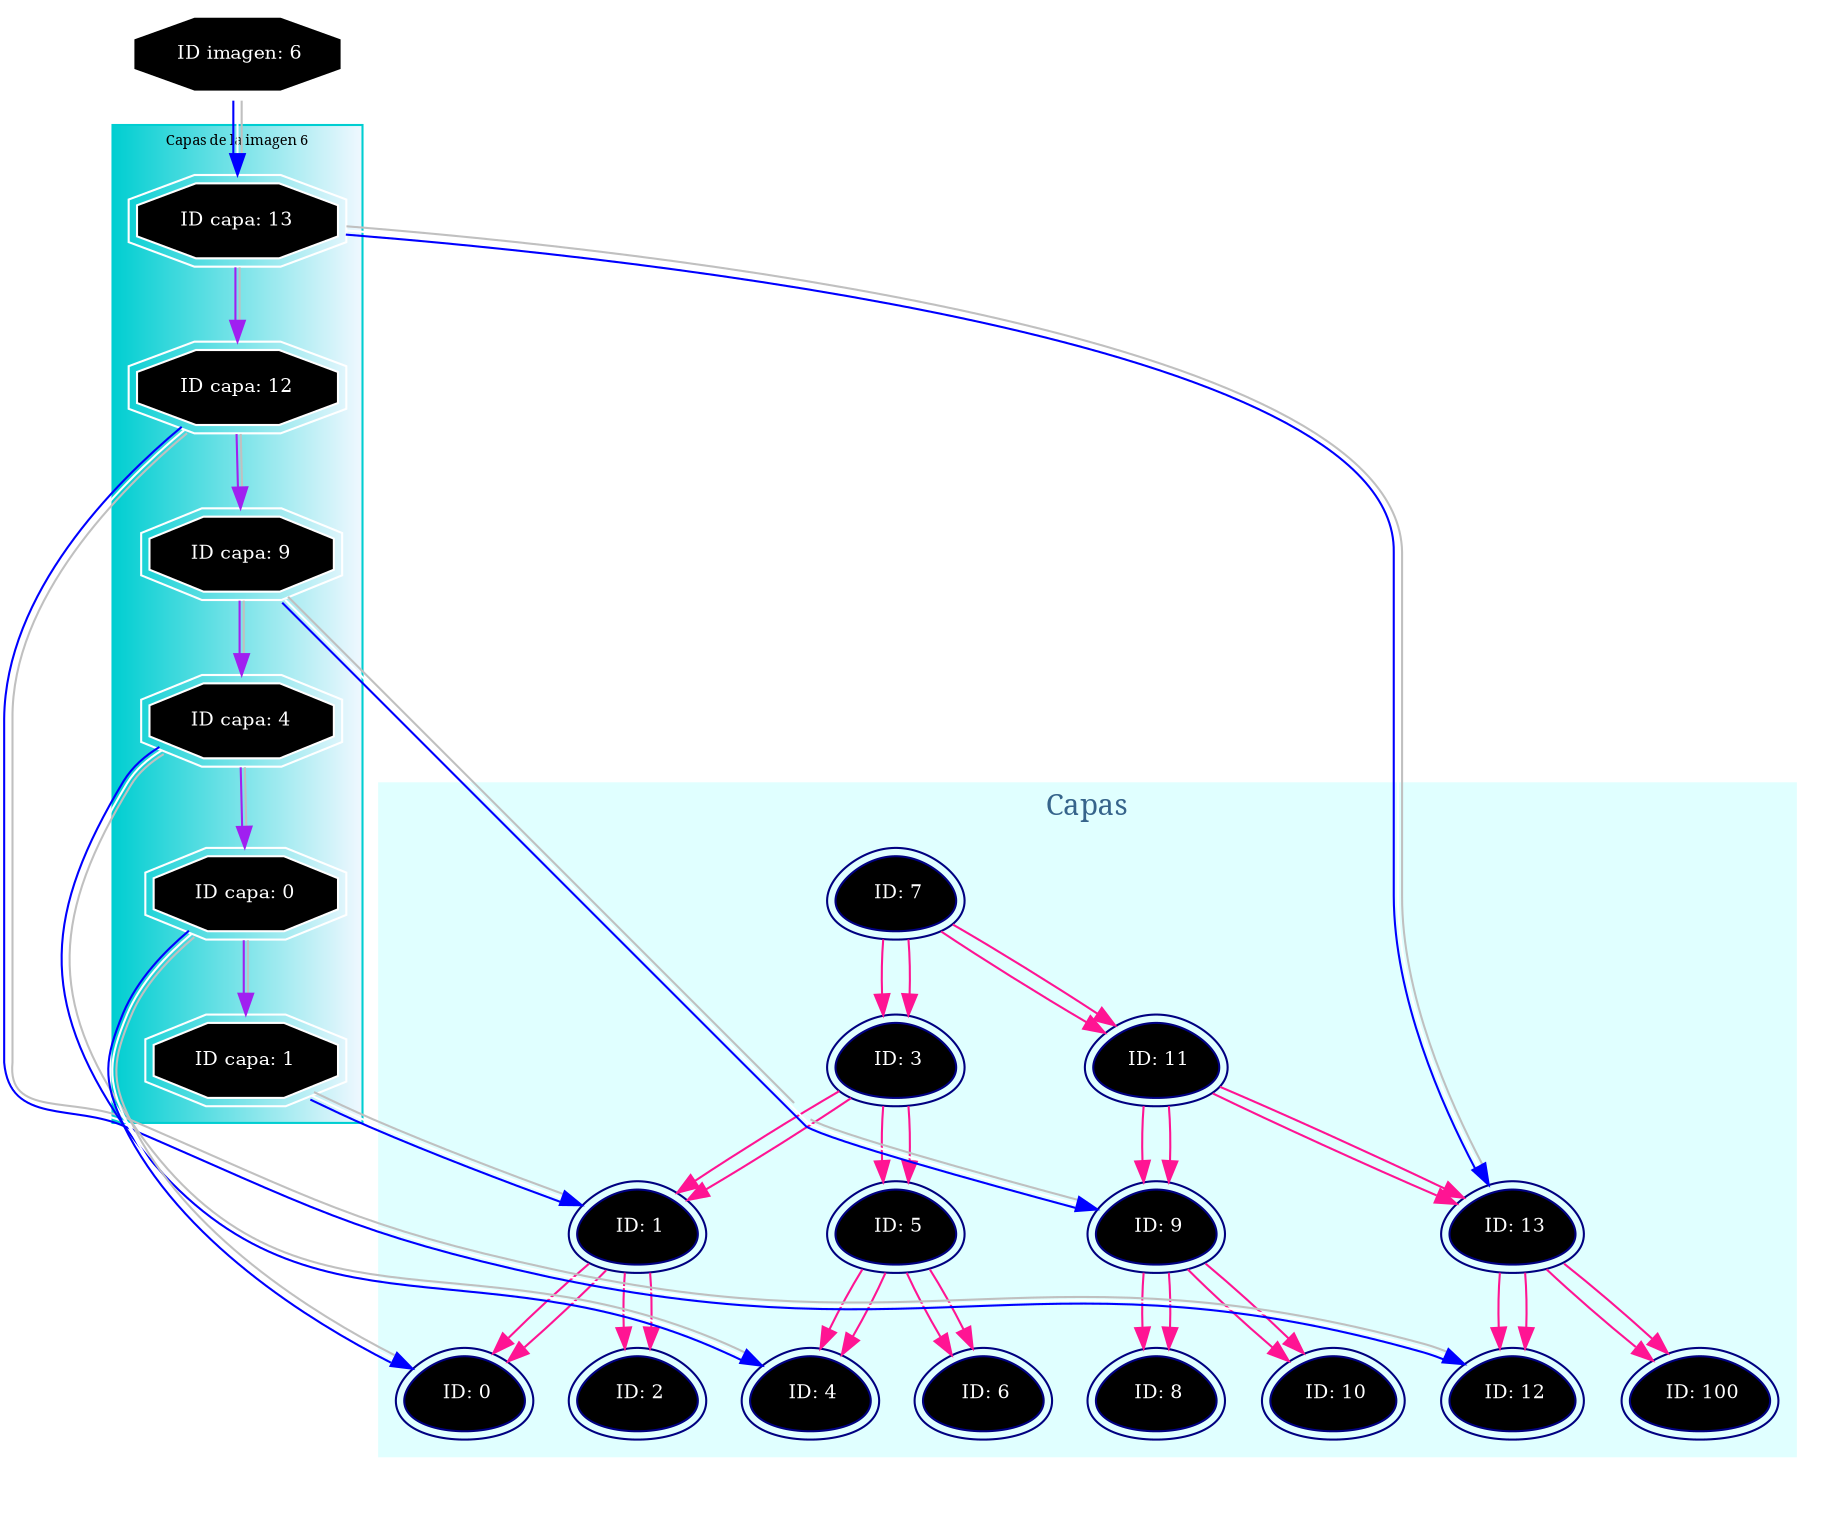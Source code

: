 digraph imagen_id_6
{
	graph[color = "indigo:hotpink2", fontcolor = "white", fontname = serif, style = filled, label = "Imagen 6"];
	node[shape = tripleoctagon, style = filled, color = white, fillcolor = black, fontcolor = white, peripheries = 2];
	edge[color = "blue:white:grey"];


		_imagen_6[fillcolor = black, fontcolor = white, label = <<FONT POINT-SIZE = "9"> ID imagen: 6</FONT>>]
	subgraph cluster_abb
	{
	graph[color = "lightcyan", fontcolor = "steelblue4", fontname = serif, style = filled, label = "Capas"];
	node[shape = egg, style = filled, color = navyblue, fontcolor = white, peripheries = 2];
	edge[color = deeppink];

		0[label = <<FONT POINT-SIZE = "9"> ID: 0</FONT>>]
		0
		1[label = <<FONT POINT-SIZE = "9"> ID: 1</FONT>>]
		0[label = <<FONT POINT-SIZE = "9"> ID: 0</FONT>>]
		1->0
		1[label = <<FONT POINT-SIZE = "9"> ID: 1</FONT>>]
		2[label = <<FONT POINT-SIZE = "9"> ID: 2</FONT>>]
		1->2

		2[label = <<FONT POINT-SIZE = "9"> ID: 2</FONT>>]
		2
		3[label = <<FONT POINT-SIZE = "9"> ID: 3</FONT>>]
		1[label = <<FONT POINT-SIZE = "9"> ID: 1</FONT>>]
		3->1
		3[label = <<FONT POINT-SIZE = "9"> ID: 3</FONT>>]
		5[label = <<FONT POINT-SIZE = "9"> ID: 5</FONT>>]
		3->5

		4[label = <<FONT POINT-SIZE = "9"> ID: 4</FONT>>]
		4
		5[label = <<FONT POINT-SIZE = "9"> ID: 5</FONT>>]
		4[label = <<FONT POINT-SIZE = "9"> ID: 4</FONT>>]
		5->4
		5[label = <<FONT POINT-SIZE = "9"> ID: 5</FONT>>]
		6[label = <<FONT POINT-SIZE = "9"> ID: 6</FONT>>]
		5->6

		6[label = <<FONT POINT-SIZE = "9"> ID: 6</FONT>>]
		6
		7[label = <<FONT POINT-SIZE = "9"> ID: 7</FONT>>]
		3[label = <<FONT POINT-SIZE = "9"> ID: 3</FONT>>]
		7->3
		7[label = <<FONT POINT-SIZE = "9"> ID: 7</FONT>>]
		11[label = <<FONT POINT-SIZE = "9"> ID: 11</FONT>>]
		7->11

		8[label = <<FONT POINT-SIZE = "9"> ID: 8</FONT>>]
		8
		9[label = <<FONT POINT-SIZE = "9"> ID: 9</FONT>>]
		8[label = <<FONT POINT-SIZE = "9"> ID: 8</FONT>>]
		9->8
		9[label = <<FONT POINT-SIZE = "9"> ID: 9</FONT>>]
		10[label = <<FONT POINT-SIZE = "9"> ID: 10</FONT>>]
		9->10

		10[label = <<FONT POINT-SIZE = "9"> ID: 10</FONT>>]
		10
		11[label = <<FONT POINT-SIZE = "9"> ID: 11</FONT>>]
		9[label = <<FONT POINT-SIZE = "9"> ID: 9</FONT>>]
		11->9
		11[label = <<FONT POINT-SIZE = "9"> ID: 11</FONT>>]
		13[label = <<FONT POINT-SIZE = "9"> ID: 13</FONT>>]
		11->13

		12[label = <<FONT POINT-SIZE = "9"> ID: 12</FONT>>]
		12
		13[label = <<FONT POINT-SIZE = "9"> ID: 13</FONT>>]
		12[label = <<FONT POINT-SIZE = "9"> ID: 12</FONT>>]
		13->12
		13[label = <<FONT POINT-SIZE = "9"> ID: 13</FONT>>]
		100[label = <<FONT POINT-SIZE = "9"> ID: 100</FONT>>]
		13->100

		100[label = <<FONT POINT-SIZE = "9"> ID: 100</FONT>>]
		100
		0[label = <<FONT POINT-SIZE = "9"> ID: 0</FONT>>]
		0
		1[label = <<FONT POINT-SIZE = "9"> ID: 1</FONT>>]
		0[label = <<FONT POINT-SIZE = "9"> ID: 0</FONT>>]
		1->0
		1[label = <<FONT POINT-SIZE = "9"> ID: 1</FONT>>]
		2[label = <<FONT POINT-SIZE = "9"> ID: 2</FONT>>]
		1->2

		2[label = <<FONT POINT-SIZE = "9"> ID: 2</FONT>>]
		2
		3[label = <<FONT POINT-SIZE = "9"> ID: 3</FONT>>]
		1[label = <<FONT POINT-SIZE = "9"> ID: 1</FONT>>]
		3->1
		3[label = <<FONT POINT-SIZE = "9"> ID: 3</FONT>>]
		5[label = <<FONT POINT-SIZE = "9"> ID: 5</FONT>>]
		3->5

		4[label = <<FONT POINT-SIZE = "9"> ID: 4</FONT>>]
		4
		5[label = <<FONT POINT-SIZE = "9"> ID: 5</FONT>>]
		4[label = <<FONT POINT-SIZE = "9"> ID: 4</FONT>>]
		5->4
		5[label = <<FONT POINT-SIZE = "9"> ID: 5</FONT>>]
		6[label = <<FONT POINT-SIZE = "9"> ID: 6</FONT>>]
		5->6

		6[label = <<FONT POINT-SIZE = "9"> ID: 6</FONT>>]
		6
		7[label = <<FONT POINT-SIZE = "9"> ID: 7</FONT>>]
		3[label = <<FONT POINT-SIZE = "9"> ID: 3</FONT>>]
		7->3
		7[label = <<FONT POINT-SIZE = "9"> ID: 7</FONT>>]
		11[label = <<FONT POINT-SIZE = "9"> ID: 11</FONT>>]
		7->11

		8[label = <<FONT POINT-SIZE = "9"> ID: 8</FONT>>]
		8
		9[label = <<FONT POINT-SIZE = "9"> ID: 9</FONT>>]
		8[label = <<FONT POINT-SIZE = "9"> ID: 8</FONT>>]
		9->8
		9[label = <<FONT POINT-SIZE = "9"> ID: 9</FONT>>]
		10[label = <<FONT POINT-SIZE = "9"> ID: 10</FONT>>]
		9->10

		10[label = <<FONT POINT-SIZE = "9"> ID: 10</FONT>>]
		10
		11[label = <<FONT POINT-SIZE = "9"> ID: 11</FONT>>]
		9[label = <<FONT POINT-SIZE = "9"> ID: 9</FONT>>]
		11->9
		11[label = <<FONT POINT-SIZE = "9"> ID: 11</FONT>>]
		13[label = <<FONT POINT-SIZE = "9"> ID: 13</FONT>>]
		11->13

		12[label = <<FONT POINT-SIZE = "9"> ID: 12</FONT>>]
		12
		13[label = <<FONT POINT-SIZE = "9"> ID: 13</FONT>>]
		12[label = <<FONT POINT-SIZE = "9"> ID: 12</FONT>>]
		13->12
		13[label = <<FONT POINT-SIZE = "9"> ID: 13</FONT>>]
		100[label = <<FONT POINT-SIZE = "9"> ID: 100</FONT>>]
		13->100

		100[label = <<FONT POINT-SIZE = "9"> ID: 100</FONT>>]
		100

	}

		subgraph cluster_lista_simplecapa_
		{
			graph[color = "darkturquoise:aliceblue", fontcolor = "black", style = filled, fontsize = 7, label = "Capas de la imagen 6"];
			node[shape = tripleoctagon, style = filled, color = white, fillcolor = black, fontcolor = white, peripheries = 2];
			edge[color = "purple:grey"];

			capa_13[fillcolor = black, fontcolor = white, label = <<FONT POINT-SIZE = "9"> ID capa: 13 </FONT>>]
			capa_12[fillcolor = black, fontcolor = white, label = <<FONT POINT-SIZE = "9"> ID capa: 12 </FONT>>]
			capa_9[fillcolor = black, fontcolor = white, label = <<FONT POINT-SIZE = "9"> ID capa: 9 </FONT>>]
			capa_4[fillcolor = black, fontcolor = white, label = <<FONT POINT-SIZE = "9"> ID capa: 4 </FONT>>]
			capa_0[fillcolor = black, fontcolor = white, label = <<FONT POINT-SIZE = "9"> ID capa: 0 </FONT>>]
			capa_1[fillcolor = black, fontcolor = white, label = <<FONT POINT-SIZE = "9"> ID capa: 1 </FONT>>]

			capa_13->capa_12
			capa_12->capa_9
			capa_9->capa_4
			capa_4->capa_0
			capa_0->capa_1
		}

		_imagen_6->capa_13


		capa_13->13


		capa_12->12


		capa_9->9


		capa_4->4


		capa_0->0


		capa_1->1


}
